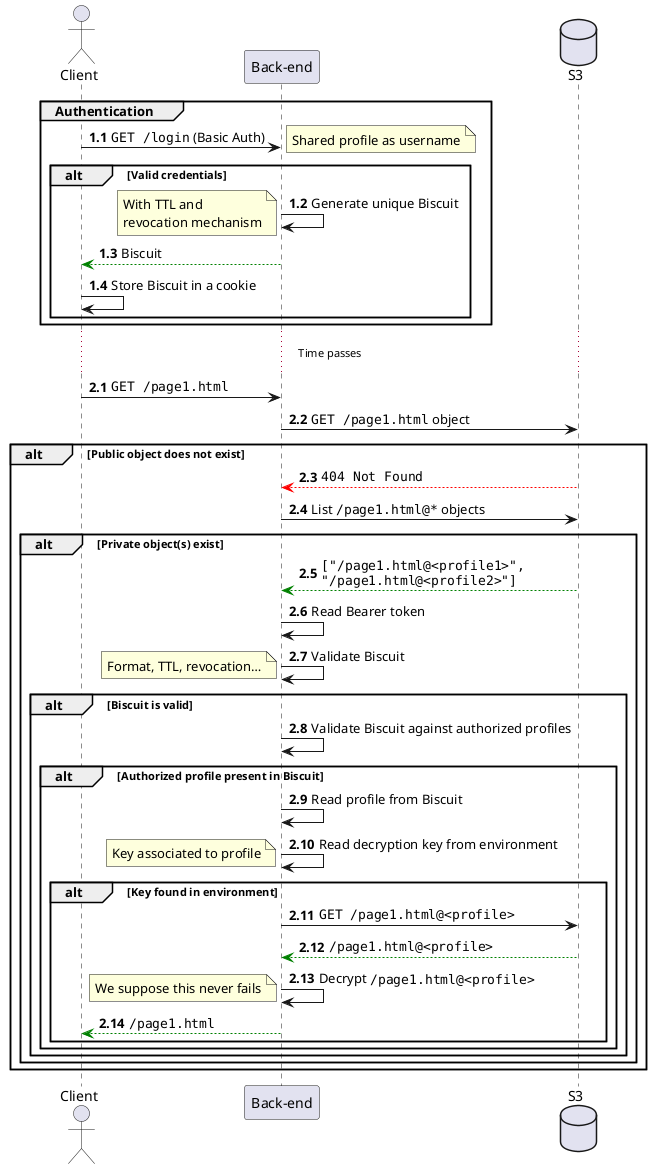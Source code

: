 @startuml Getting an encrypted resource (happy path)
' skinparam responseMessageBelowArrow true
' autonumber

actor Client
participant "Back-end" as Back
database S3

!$page = "/page1.html"

autonumber 1.1

group Authentication
	Client -> Back: ""GET /login"" (Basic Auth)
	note right: Shared profile as username
	alt Valid credentials
		Back -> Back: Generate unique Biscuit
		note left: With TTL and\nrevocation mechanism
		Back -[#green]-> Client: Biscuit
		Client -> Client: Store Biscuit in a cookie
	end
end

... Time passes ...

autonumber 2.1

Client -> Back: ""GET $page""
Back -> S3: ""GET $page"" object

alt Public object does not exist

	S3 -[#red]-> Back: ""404 Not Found""
	Back -> S3: List ""$page@*"" objects

	alt Private object(s) exist

		S3 -[#green]-> Back: ""["$page@<profile1>",""\n"""$page@<profile2>"]""

		Back -> Back: Read Bearer token
		Back -> Back: Validate Biscuit
		note left: Format, TTL, revocation…

		alt Biscuit is valid

			Back -> Back: Validate Biscuit against authorized profiles

			alt Authorized profile present in Biscuit

				Back -> Back: Read profile from Biscuit
				Back -> Back: Read decryption key from environment
				note left: Key associated to profile

				alt Key found in environment

					Back -> S3: ""GET $page@<profile>""
					S3 -[#green]-> Back: ""$page@<profile>""
					Back -> Back: Decrypt ""$page@<profile>""
					note left: We suppose this never fails
					Back -[#green]-> Client: ""$page""

				end

			end

		end

	end

end

@enduml
